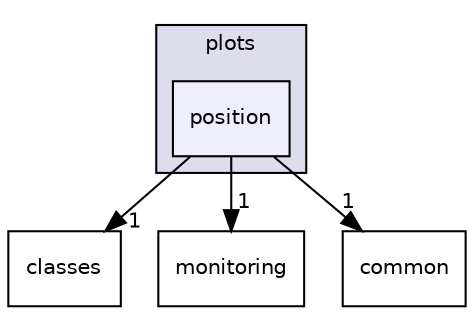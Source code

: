 digraph "windows/plots/position" {
  compound=true
  node [ fontsize="10", fontname="Helvetica"];
  edge [ labelfontsize="10", labelfontname="Helvetica"];
  subgraph clusterdir_e71b46db7c9d6461f5052c9025042cf3 {
    graph [ bgcolor="#ddddee", pencolor="black", label="plots" fontname="Helvetica", fontsize="10", URL="dir_e71b46db7c9d6461f5052c9025042cf3.html"]
  dir_1d6f230a67adda6cb2f7b5c958a16176 [shape=box, label="position", style="filled", fillcolor="#eeeeff", pencolor="black", URL="dir_1d6f230a67adda6cb2f7b5c958a16176.html"];
  }
  dir_c3c3f5ef4ee812aceba9791209977206 [shape=box label="classes" URL="dir_c3c3f5ef4ee812aceba9791209977206.html"];
  dir_62029a7095150ca557d10310a8fae4d0 [shape=box label="monitoring" URL="dir_62029a7095150ca557d10310a8fae4d0.html"];
  dir_89353dab8439e9af87fd3a91970e1a6b [shape=box label="common" URL="dir_89353dab8439e9af87fd3a91970e1a6b.html"];
  dir_1d6f230a67adda6cb2f7b5c958a16176->dir_c3c3f5ef4ee812aceba9791209977206 [headlabel="1", labeldistance=1.5 headhref="dir_000009_000002.html"];
  dir_1d6f230a67adda6cb2f7b5c958a16176->dir_62029a7095150ca557d10310a8fae4d0 [headlabel="1", labeldistance=1.5 headhref="dir_000009_000000.html"];
  dir_1d6f230a67adda6cb2f7b5c958a16176->dir_89353dab8439e9af87fd3a91970e1a6b [headlabel="1", labeldistance=1.5 headhref="dir_000009_000003.html"];
}
